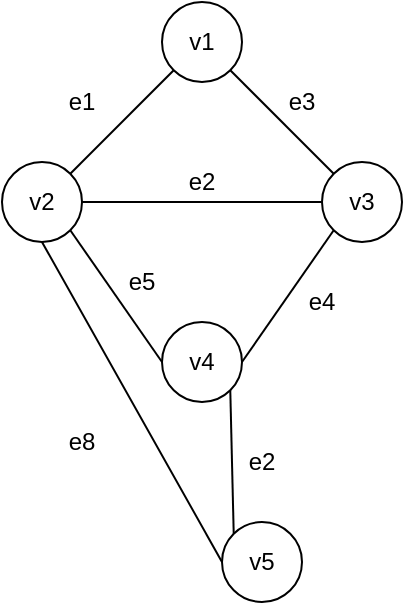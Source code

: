 <mxfile version="14.5.3"><diagram id="L3NQzlAln_nD484RFy4r" name="Page-1"><mxGraphModel dx="700" dy="554" grid="1" gridSize="10" guides="1" tooltips="1" connect="1" arrows="1" fold="1" page="1" pageScale="1" pageWidth="850" pageHeight="1100" math="0" shadow="0"><root><mxCell id="0"/><mxCell id="1" parent="0"/><mxCell id="qqCEHKE6oZy5rXph3_PE-1" value="v1" style="ellipse;whiteSpace=wrap;html=1;aspect=fixed;" vertex="1" parent="1"><mxGeometry x="200" y="80" width="40" height="40" as="geometry"/></mxCell><mxCell id="qqCEHKE6oZy5rXph3_PE-4" value="v5" style="ellipse;whiteSpace=wrap;html=1;aspect=fixed;" vertex="1" parent="1"><mxGeometry x="230" y="340" width="40" height="40" as="geometry"/></mxCell><mxCell id="qqCEHKE6oZy5rXph3_PE-5" value="v3" style="ellipse;whiteSpace=wrap;html=1;aspect=fixed;" vertex="1" parent="1"><mxGeometry x="280" y="160" width="40" height="40" as="geometry"/></mxCell><mxCell id="qqCEHKE6oZy5rXph3_PE-6" value="v4" style="ellipse;whiteSpace=wrap;html=1;aspect=fixed;" vertex="1" parent="1"><mxGeometry x="200" y="240" width="40" height="40" as="geometry"/></mxCell><mxCell id="qqCEHKE6oZy5rXph3_PE-7" value="v2" style="ellipse;whiteSpace=wrap;html=1;aspect=fixed;" vertex="1" parent="1"><mxGeometry x="120" y="160" width="40" height="40" as="geometry"/></mxCell><mxCell id="qqCEHKE6oZy5rXph3_PE-8" value="" style="endArrow=none;html=1;exitX=1;exitY=0;exitDx=0;exitDy=0;entryX=0;entryY=1;entryDx=0;entryDy=0;" edge="1" parent="1" source="qqCEHKE6oZy5rXph3_PE-7" target="qqCEHKE6oZy5rXph3_PE-1"><mxGeometry width="50" height="50" relative="1" as="geometry"><mxPoint x="150" y="160" as="sourcePoint"/><mxPoint x="200" y="110" as="targetPoint"/></mxGeometry></mxCell><mxCell id="qqCEHKE6oZy5rXph3_PE-10" value="" style="endArrow=none;html=1;exitX=1;exitY=0.5;exitDx=0;exitDy=0;entryX=0;entryY=0.5;entryDx=0;entryDy=0;" edge="1" parent="1" source="qqCEHKE6oZy5rXph3_PE-7" target="qqCEHKE6oZy5rXph3_PE-5"><mxGeometry width="50" height="50" relative="1" as="geometry"><mxPoint x="174.142" y="185.858" as="sourcePoint"/><mxPoint x="225.858" y="134.142" as="targetPoint"/></mxGeometry></mxCell><mxCell id="qqCEHKE6oZy5rXph3_PE-15" value="" style="endArrow=none;html=1;entryX=0;entryY=1;entryDx=0;entryDy=0;exitX=1;exitY=0.5;exitDx=0;exitDy=0;" edge="1" parent="1" source="qqCEHKE6oZy5rXph3_PE-6" target="qqCEHKE6oZy5rXph3_PE-5"><mxGeometry width="50" height="50" relative="1" as="geometry"><mxPoint x="230" y="250" as="sourcePoint"/><mxPoint x="280" y="200" as="targetPoint"/></mxGeometry></mxCell><mxCell id="qqCEHKE6oZy5rXph3_PE-16" value="" style="endArrow=none;html=1;exitX=1;exitY=1;exitDx=0;exitDy=0;entryX=0;entryY=0;entryDx=0;entryDy=0;" edge="1" parent="1" source="qqCEHKE6oZy5rXph3_PE-6" target="qqCEHKE6oZy5rXph3_PE-4"><mxGeometry width="50" height="50" relative="1" as="geometry"><mxPoint x="330" y="310" as="sourcePoint"/><mxPoint x="380" y="260" as="targetPoint"/></mxGeometry></mxCell><mxCell id="qqCEHKE6oZy5rXph3_PE-17" value="" style="endArrow=none;html=1;entryX=1;entryY=1;entryDx=0;entryDy=0;exitX=0;exitY=0.5;exitDx=0;exitDy=0;" edge="1" parent="1" source="qqCEHKE6oZy5rXph3_PE-6" target="qqCEHKE6oZy5rXph3_PE-7"><mxGeometry width="50" height="50" relative="1" as="geometry"><mxPoint x="330" y="310" as="sourcePoint"/><mxPoint x="380" y="260" as="targetPoint"/></mxGeometry></mxCell><mxCell id="qqCEHKE6oZy5rXph3_PE-18" value="" style="endArrow=none;html=1;entryX=1;entryY=1;entryDx=0;entryDy=0;exitX=0;exitY=0;exitDx=0;exitDy=0;" edge="1" parent="1" source="qqCEHKE6oZy5rXph3_PE-5" target="qqCEHKE6oZy5rXph3_PE-1"><mxGeometry width="50" height="50" relative="1" as="geometry"><mxPoint x="330" y="310" as="sourcePoint"/><mxPoint x="380" y="260" as="targetPoint"/></mxGeometry></mxCell><mxCell id="qqCEHKE6oZy5rXph3_PE-19" value="e1" style="text;html=1;strokeColor=none;fillColor=none;align=center;verticalAlign=middle;whiteSpace=wrap;rounded=0;" vertex="1" parent="1"><mxGeometry x="140" y="120" width="40" height="20" as="geometry"/></mxCell><mxCell id="qqCEHKE6oZy5rXph3_PE-21" value="e2" style="text;html=1;strokeColor=none;fillColor=none;align=center;verticalAlign=middle;whiteSpace=wrap;rounded=0;" vertex="1" parent="1"><mxGeometry x="200" y="160" width="40" height="20" as="geometry"/></mxCell><mxCell id="qqCEHKE6oZy5rXph3_PE-22" value="e4" style="text;html=1;strokeColor=none;fillColor=none;align=center;verticalAlign=middle;whiteSpace=wrap;rounded=0;" vertex="1" parent="1"><mxGeometry x="260" y="220" width="40" height="20" as="geometry"/></mxCell><mxCell id="qqCEHKE6oZy5rXph3_PE-24" value="e5" style="text;html=1;strokeColor=none;fillColor=none;align=center;verticalAlign=middle;whiteSpace=wrap;rounded=0;" vertex="1" parent="1"><mxGeometry x="170" y="210" width="40" height="20" as="geometry"/></mxCell><mxCell id="qqCEHKE6oZy5rXph3_PE-25" value="e2" style="text;html=1;strokeColor=none;fillColor=none;align=center;verticalAlign=middle;whiteSpace=wrap;rounded=0;" vertex="1" parent="1"><mxGeometry x="230" y="300" width="40" height="20" as="geometry"/></mxCell><mxCell id="qqCEHKE6oZy5rXph3_PE-27" value="" style="endArrow=none;html=1;exitX=0.5;exitY=1;exitDx=0;exitDy=0;entryX=0;entryY=0.5;entryDx=0;entryDy=0;" edge="1" parent="1" source="qqCEHKE6oZy5rXph3_PE-7" target="qqCEHKE6oZy5rXph3_PE-4"><mxGeometry width="50" height="50" relative="1" as="geometry"><mxPoint x="330" y="310" as="sourcePoint"/><mxPoint x="380" y="260" as="targetPoint"/></mxGeometry></mxCell><mxCell id="qqCEHKE6oZy5rXph3_PE-28" value="e8" style="text;html=1;strokeColor=none;fillColor=none;align=center;verticalAlign=middle;whiteSpace=wrap;rounded=0;" vertex="1" parent="1"><mxGeometry x="140" y="290" width="40" height="20" as="geometry"/></mxCell><mxCell id="qqCEHKE6oZy5rXph3_PE-29" value="e3" style="text;html=1;strokeColor=none;fillColor=none;align=center;verticalAlign=middle;whiteSpace=wrap;rounded=0;" vertex="1" parent="1"><mxGeometry x="250" y="120" width="40" height="20" as="geometry"/></mxCell></root></mxGraphModel></diagram></mxfile>